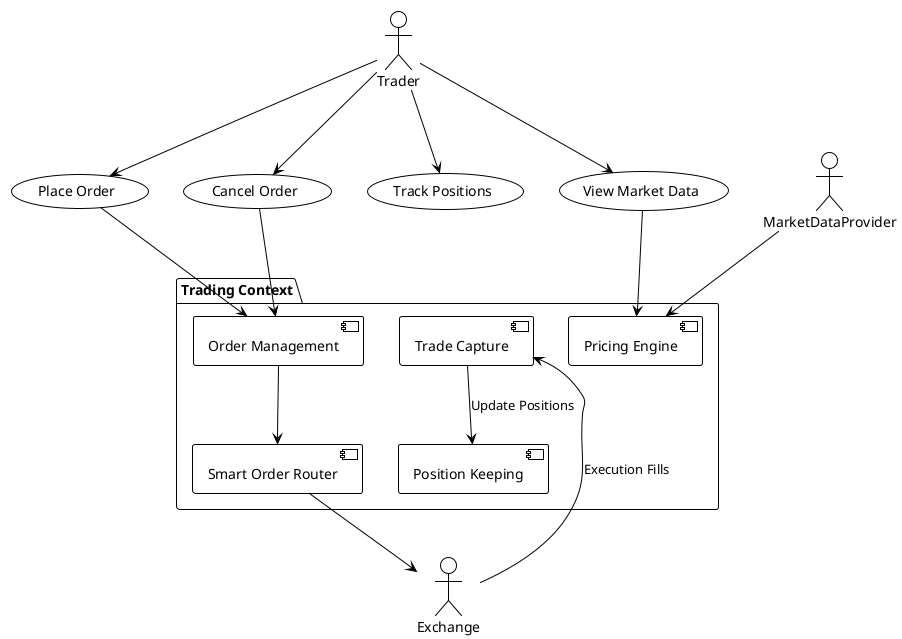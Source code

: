 @startuml TradingIntegration
!theme plain

actor Trader
actor Exchange
actor MarketDataProvider

package "Trading Context" {
  [Order Management] as OM
  [Trade Capture] as TC
  [Position Keeping] as PK
  [Smart Order Router] as SOR
  [Pricing Engine] as PE
}

Trader --> (Place Order)
Trader --> (Cancel Order)
Trader --> (Track Positions)
Trader --> (View Market Data)

(Place Order) --> OM
(Cancel Order) --> OM
(View Market Data) --> PE
OM --> SOR
SOR --> Exchange
Exchange --> TC : Execution Fills
TC --> PK : Update Positions
MarketDataProvider --> PE
@enduml